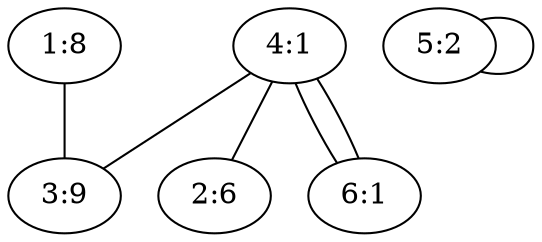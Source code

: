 graph sample {
  "1:8" -- "3:9";
  "4:1" -- "2:6";
  "4:1" -- "3:9";
  "4:1" -- "6:1";
  "4:1" -- "6:1";
  "5:2" -- "5:2";
}
